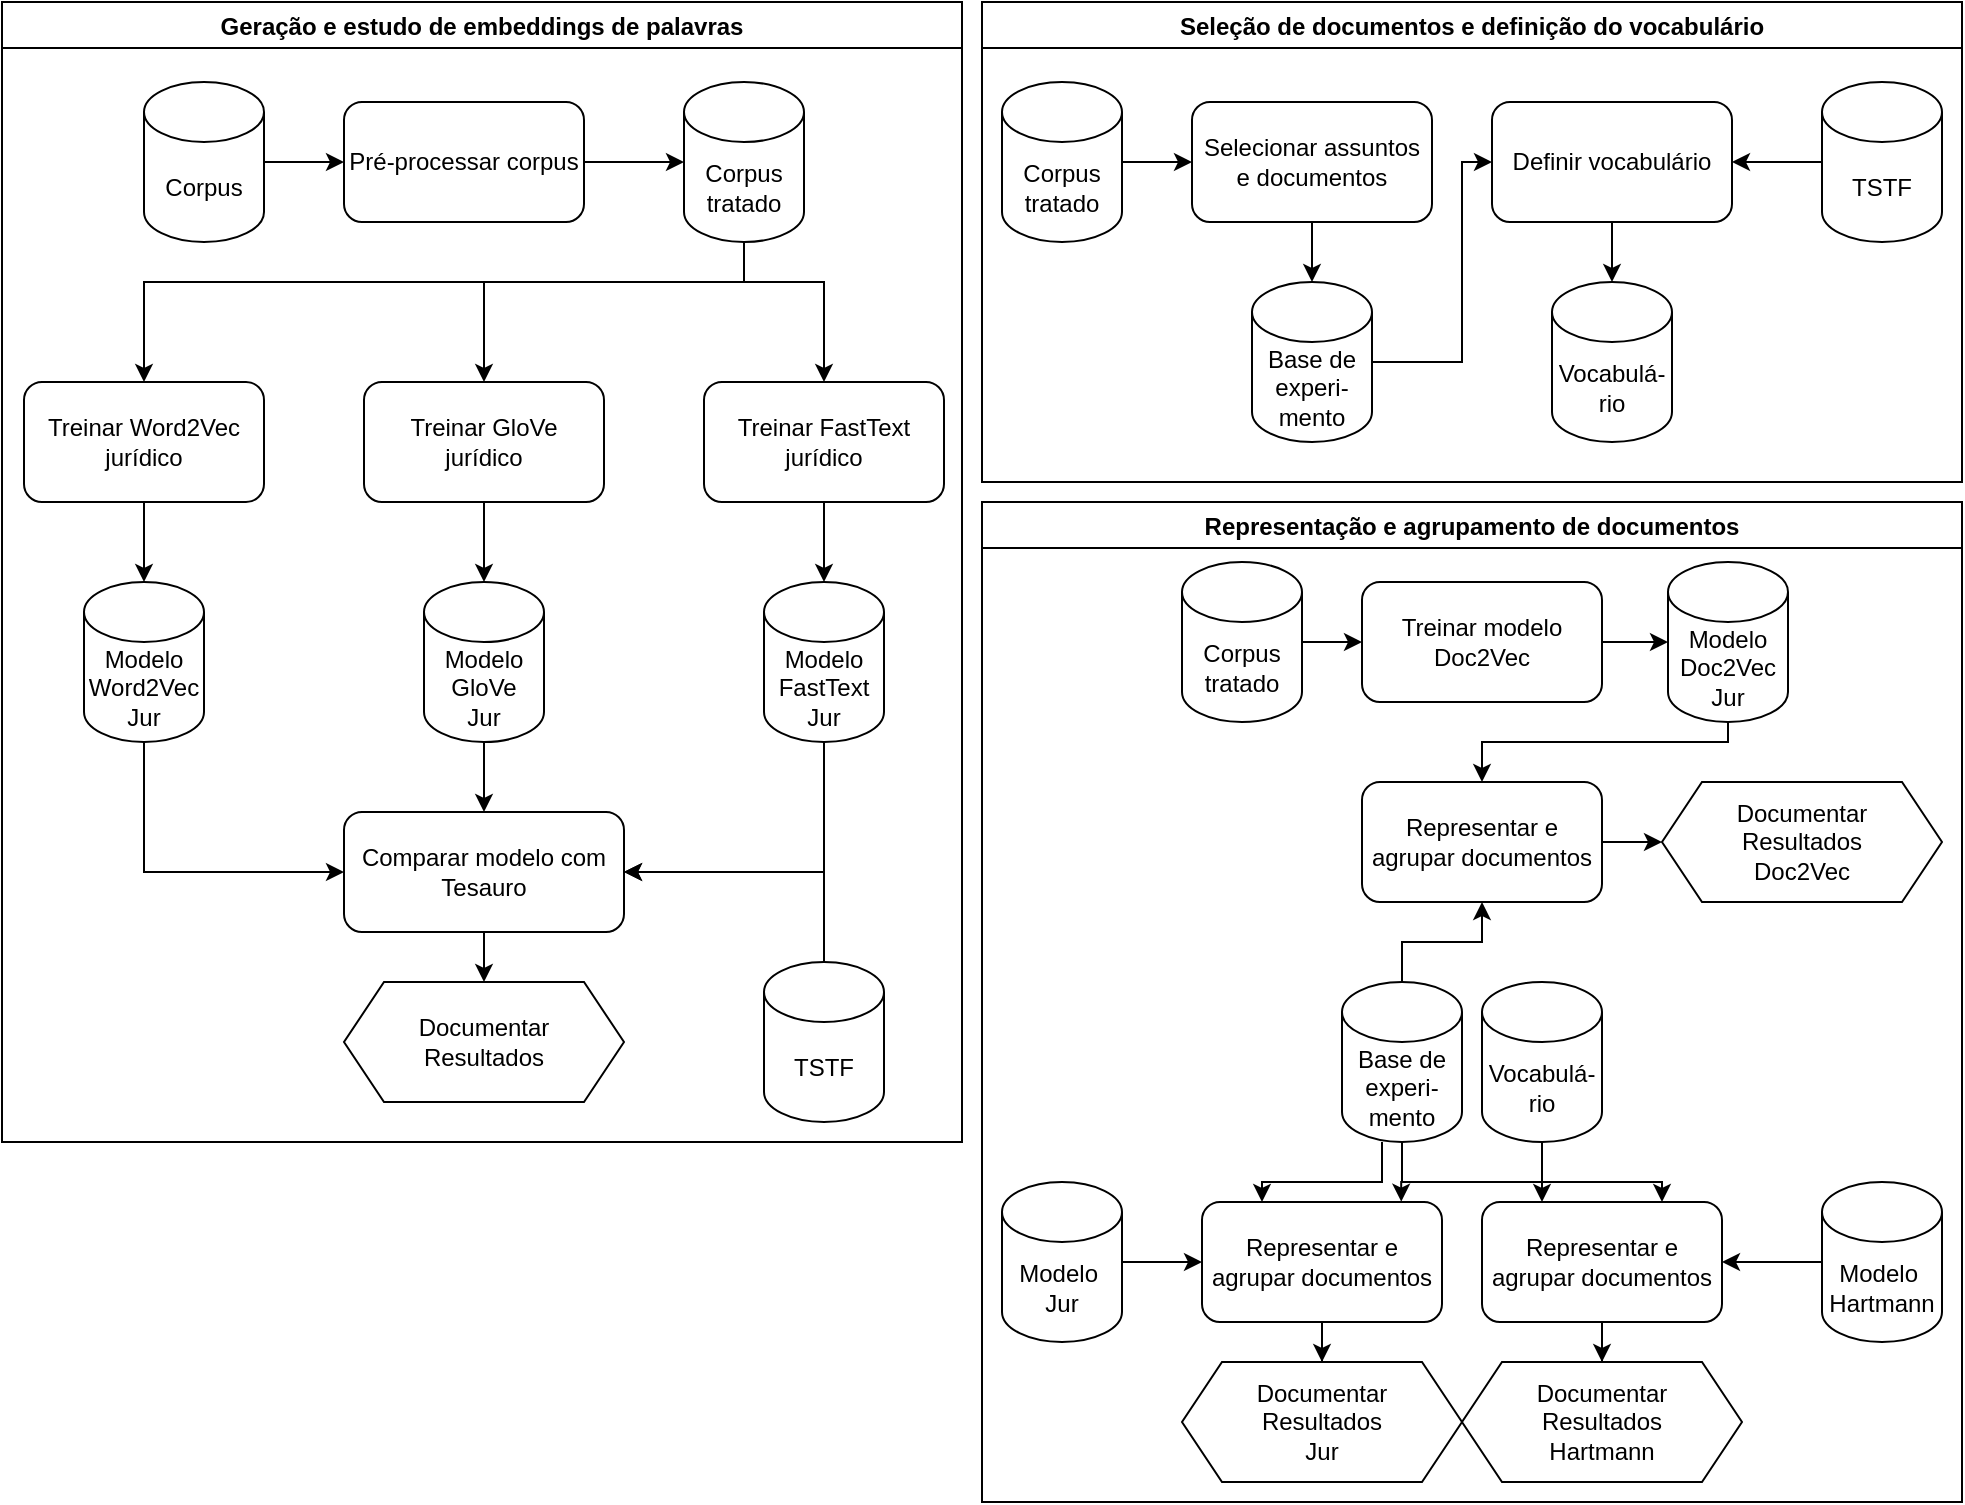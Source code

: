 <mxfile version="13.7.9" type="device"><diagram name="Page-1" id="74e2e168-ea6b-b213-b513-2b3c1d86103e"><mxGraphModel dx="1024" dy="592" grid="1" gridSize="10" guides="1" tooltips="1" connect="1" arrows="1" fold="1" page="1" pageScale="1" pageWidth="1100" pageHeight="850" background="#ffffff" math="0" shadow="0"><root><mxCell id="0"/><mxCell id="1" parent="0"/><mxCell id="FAHMVR5aeq3y2fKapGEs-3" style="edgeStyle=orthogonalEdgeStyle;rounded=0;orthogonalLoop=1;jettySize=auto;html=1;entryX=0;entryY=0.5;entryDx=0;entryDy=0;" edge="1" parent="1" source="FAHMVR5aeq3y2fKapGEs-1" target="FAHMVR5aeq3y2fKapGEs-2"><mxGeometry relative="1" as="geometry"/></mxCell><mxCell id="FAHMVR5aeq3y2fKapGEs-1" value="Corpus" style="shape=cylinder3;whiteSpace=wrap;html=1;boundedLbl=1;backgroundOutline=1;size=15;" vertex="1" parent="1"><mxGeometry x="81" y="60" width="60" height="80" as="geometry"/></mxCell><mxCell id="FAHMVR5aeq3y2fKapGEs-5" style="edgeStyle=orthogonalEdgeStyle;rounded=0;orthogonalLoop=1;jettySize=auto;html=1;exitX=1;exitY=0.5;exitDx=0;exitDy=0;entryX=0;entryY=0.5;entryDx=0;entryDy=0;entryPerimeter=0;" edge="1" parent="1" source="FAHMVR5aeq3y2fKapGEs-2" target="FAHMVR5aeq3y2fKapGEs-4"><mxGeometry relative="1" as="geometry"/></mxCell><mxCell id="FAHMVR5aeq3y2fKapGEs-2" value="Pré-processar corpus" style="rounded=1;whiteSpace=wrap;html=1;" vertex="1" parent="1"><mxGeometry x="181" y="70" width="120" height="60" as="geometry"/></mxCell><mxCell id="FAHMVR5aeq3y2fKapGEs-10" style="edgeStyle=orthogonalEdgeStyle;rounded=0;orthogonalLoop=1;jettySize=auto;html=1;" edge="1" parent="1" source="FAHMVR5aeq3y2fKapGEs-4" target="FAHMVR5aeq3y2fKapGEs-6"><mxGeometry relative="1" as="geometry"><Array as="points"><mxPoint x="381" y="160"/><mxPoint x="81" y="160"/></Array></mxGeometry></mxCell><mxCell id="FAHMVR5aeq3y2fKapGEs-12" style="edgeStyle=orthogonalEdgeStyle;rounded=0;orthogonalLoop=1;jettySize=auto;html=1;" edge="1" parent="1" source="FAHMVR5aeq3y2fKapGEs-4" target="FAHMVR5aeq3y2fKapGEs-7"><mxGeometry relative="1" as="geometry"><Array as="points"><mxPoint x="381" y="160"/><mxPoint x="251" y="160"/></Array></mxGeometry></mxCell><mxCell id="FAHMVR5aeq3y2fKapGEs-13" style="edgeStyle=orthogonalEdgeStyle;rounded=0;orthogonalLoop=1;jettySize=auto;html=1;entryX=0.5;entryY=0;entryDx=0;entryDy=0;" edge="1" parent="1" source="FAHMVR5aeq3y2fKapGEs-4" target="FAHMVR5aeq3y2fKapGEs-8"><mxGeometry relative="1" as="geometry"><Array as="points"><mxPoint x="381" y="160"/><mxPoint x="421" y="160"/></Array></mxGeometry></mxCell><mxCell id="FAHMVR5aeq3y2fKapGEs-4" value="Corpus&lt;br&gt;tratado" style="shape=cylinder3;whiteSpace=wrap;html=1;boundedLbl=1;backgroundOutline=1;size=15;" vertex="1" parent="1"><mxGeometry x="351" y="60" width="60" height="80" as="geometry"/></mxCell><mxCell id="FAHMVR5aeq3y2fKapGEs-20" style="edgeStyle=orthogonalEdgeStyle;rounded=0;orthogonalLoop=1;jettySize=auto;html=1;entryX=0.5;entryY=0;entryDx=0;entryDy=0;entryPerimeter=0;" edge="1" parent="1" source="FAHMVR5aeq3y2fKapGEs-6" target="FAHMVR5aeq3y2fKapGEs-17"><mxGeometry relative="1" as="geometry"/></mxCell><mxCell id="FAHMVR5aeq3y2fKapGEs-6" value="Treinar Word2Vec jurídico" style="rounded=1;whiteSpace=wrap;html=1;" vertex="1" parent="1"><mxGeometry x="21" y="210" width="120" height="60" as="geometry"/></mxCell><mxCell id="FAHMVR5aeq3y2fKapGEs-21" style="edgeStyle=orthogonalEdgeStyle;rounded=0;orthogonalLoop=1;jettySize=auto;html=1;" edge="1" parent="1" source="FAHMVR5aeq3y2fKapGEs-7" target="FAHMVR5aeq3y2fKapGEs-18"><mxGeometry relative="1" as="geometry"/></mxCell><mxCell id="FAHMVR5aeq3y2fKapGEs-7" value="Treinar GloVe &lt;br&gt;jurídico" style="rounded=1;whiteSpace=wrap;html=1;" vertex="1" parent="1"><mxGeometry x="191" y="210" width="120" height="60" as="geometry"/></mxCell><mxCell id="FAHMVR5aeq3y2fKapGEs-22" style="edgeStyle=orthogonalEdgeStyle;rounded=0;orthogonalLoop=1;jettySize=auto;html=1;" edge="1" parent="1" source="FAHMVR5aeq3y2fKapGEs-8" target="FAHMVR5aeq3y2fKapGEs-19"><mxGeometry relative="1" as="geometry"/></mxCell><mxCell id="FAHMVR5aeq3y2fKapGEs-8" value="Treinar FastText&lt;br&gt;jurídico" style="rounded=1;whiteSpace=wrap;html=1;" vertex="1" parent="1"><mxGeometry x="361" y="210" width="120" height="60" as="geometry"/></mxCell><mxCell id="FAHMVR5aeq3y2fKapGEs-28" style="edgeStyle=orthogonalEdgeStyle;rounded=0;orthogonalLoop=1;jettySize=auto;html=1;entryX=0.5;entryY=0;entryDx=0;entryDy=0;entryPerimeter=0;" edge="1" parent="1" source="FAHMVR5aeq3y2fKapGEs-9"><mxGeometry relative="1" as="geometry"><mxPoint x="251" y="510" as="targetPoint"/></mxGeometry></mxCell><mxCell id="FAHMVR5aeq3y2fKapGEs-9" value="Comparar modelo com Tesauro" style="rounded=1;whiteSpace=wrap;html=1;" vertex="1" parent="1"><mxGeometry x="181" y="425" width="140" height="60" as="geometry"/></mxCell><mxCell id="FAHMVR5aeq3y2fKapGEs-23" style="edgeStyle=orthogonalEdgeStyle;rounded=0;orthogonalLoop=1;jettySize=auto;html=1;entryX=0;entryY=0.5;entryDx=0;entryDy=0;exitX=0.5;exitY=1;exitDx=0;exitDy=0;exitPerimeter=0;" edge="1" parent="1" source="FAHMVR5aeq3y2fKapGEs-17" target="FAHMVR5aeq3y2fKapGEs-9"><mxGeometry relative="1" as="geometry"/></mxCell><mxCell id="FAHMVR5aeq3y2fKapGEs-17" value="Modelo Word2Vec&lt;br&gt;Jur" style="shape=cylinder3;whiteSpace=wrap;html=1;boundedLbl=1;backgroundOutline=1;size=15;" vertex="1" parent="1"><mxGeometry x="51" y="310" width="60" height="80" as="geometry"/></mxCell><mxCell id="FAHMVR5aeq3y2fKapGEs-24" style="edgeStyle=orthogonalEdgeStyle;rounded=0;orthogonalLoop=1;jettySize=auto;html=1;exitX=0.5;exitY=1;exitDx=0;exitDy=0;exitPerimeter=0;entryX=0.5;entryY=0;entryDx=0;entryDy=0;" edge="1" parent="1" source="FAHMVR5aeq3y2fKapGEs-18" target="FAHMVR5aeq3y2fKapGEs-9"><mxGeometry relative="1" as="geometry"/></mxCell><mxCell id="FAHMVR5aeq3y2fKapGEs-18" value="Modelo GloVe&lt;br&gt;Jur" style="shape=cylinder3;whiteSpace=wrap;html=1;boundedLbl=1;backgroundOutline=1;size=15;" vertex="1" parent="1"><mxGeometry x="221" y="310" width="60" height="80" as="geometry"/></mxCell><mxCell id="FAHMVR5aeq3y2fKapGEs-25" style="edgeStyle=orthogonalEdgeStyle;rounded=0;orthogonalLoop=1;jettySize=auto;html=1;exitX=0.5;exitY=1;exitDx=0;exitDy=0;exitPerimeter=0;entryX=1;entryY=0.5;entryDx=0;entryDy=0;" edge="1" parent="1" source="FAHMVR5aeq3y2fKapGEs-19" target="FAHMVR5aeq3y2fKapGEs-9"><mxGeometry relative="1" as="geometry"/></mxCell><mxCell id="FAHMVR5aeq3y2fKapGEs-19" value="Modelo FastText&lt;br&gt;Jur" style="shape=cylinder3;whiteSpace=wrap;html=1;boundedLbl=1;backgroundOutline=1;size=15;" vertex="1" parent="1"><mxGeometry x="391" y="310" width="60" height="80" as="geometry"/></mxCell><mxCell id="FAHMVR5aeq3y2fKapGEs-26" value="Geração e estudo de embeddings de palavras" style="swimlane;fillColor=#FFFFFF;" vertex="1" parent="1"><mxGeometry x="10" y="20" width="480" height="570" as="geometry"/></mxCell><mxCell id="FAHMVR5aeq3y2fKapGEs-29" value="Documentar&lt;br&gt;Resultados" style="shape=hexagon;perimeter=hexagonPerimeter2;whiteSpace=wrap;html=1;fixedSize=1;" vertex="1" parent="FAHMVR5aeq3y2fKapGEs-26"><mxGeometry x="171" y="490" width="140" height="60" as="geometry"/></mxCell><mxCell id="FAHMVR5aeq3y2fKapGEs-38" value="TSTF" style="shape=cylinder3;whiteSpace=wrap;html=1;boundedLbl=1;backgroundOutline=1;size=15;" vertex="1" parent="FAHMVR5aeq3y2fKapGEs-26"><mxGeometry x="381" y="480" width="60" height="80" as="geometry"/></mxCell><mxCell id="FAHMVR5aeq3y2fKapGEs-30" value="Seleção de documentos e definição do vocabulário" style="swimlane;fillColor=#FFFFFF;" vertex="1" parent="1"><mxGeometry x="500" y="20" width="490" height="240" as="geometry"/></mxCell><mxCell id="FAHMVR5aeq3y2fKapGEs-34" style="edgeStyle=orthogonalEdgeStyle;rounded=0;orthogonalLoop=1;jettySize=auto;html=1;entryX=0;entryY=0.5;entryDx=0;entryDy=0;" edge="1" parent="FAHMVR5aeq3y2fKapGEs-30" source="FAHMVR5aeq3y2fKapGEs-32" target="FAHMVR5aeq3y2fKapGEs-33"><mxGeometry relative="1" as="geometry"/></mxCell><mxCell id="FAHMVR5aeq3y2fKapGEs-32" value="Corpus&lt;br&gt;tratado" style="shape=cylinder3;whiteSpace=wrap;html=1;boundedLbl=1;backgroundOutline=1;size=15;" vertex="1" parent="FAHMVR5aeq3y2fKapGEs-30"><mxGeometry x="10" y="40" width="60" height="80" as="geometry"/></mxCell><mxCell id="FAHMVR5aeq3y2fKapGEs-36" style="edgeStyle=orthogonalEdgeStyle;rounded=0;orthogonalLoop=1;jettySize=auto;html=1;exitX=0.5;exitY=1;exitDx=0;exitDy=0;" edge="1" parent="FAHMVR5aeq3y2fKapGEs-30" source="FAHMVR5aeq3y2fKapGEs-33" target="FAHMVR5aeq3y2fKapGEs-35"><mxGeometry relative="1" as="geometry"/></mxCell><mxCell id="FAHMVR5aeq3y2fKapGEs-33" value="Selecionar assuntos e documentos" style="rounded=1;whiteSpace=wrap;html=1;" vertex="1" parent="FAHMVR5aeq3y2fKapGEs-30"><mxGeometry x="105" y="50" width="120" height="60" as="geometry"/></mxCell><mxCell id="FAHMVR5aeq3y2fKapGEs-44" style="edgeStyle=orthogonalEdgeStyle;rounded=0;orthogonalLoop=1;jettySize=auto;html=1;entryX=0;entryY=0.5;entryDx=0;entryDy=0;" edge="1" parent="FAHMVR5aeq3y2fKapGEs-30" source="FAHMVR5aeq3y2fKapGEs-35" target="FAHMVR5aeq3y2fKapGEs-37"><mxGeometry relative="1" as="geometry"><Array as="points"><mxPoint x="240" y="180"/><mxPoint x="240" y="80"/></Array></mxGeometry></mxCell><mxCell id="FAHMVR5aeq3y2fKapGEs-35" value="Base de experi-mento" style="shape=cylinder3;whiteSpace=wrap;html=1;boundedLbl=1;backgroundOutline=1;size=15;" vertex="1" parent="FAHMVR5aeq3y2fKapGEs-30"><mxGeometry x="135" y="140" width="60" height="80" as="geometry"/></mxCell><mxCell id="FAHMVR5aeq3y2fKapGEs-37" value="Definir vocabulário" style="rounded=1;whiteSpace=wrap;html=1;" vertex="1" parent="FAHMVR5aeq3y2fKapGEs-30"><mxGeometry x="255" y="50" width="120" height="60" as="geometry"/></mxCell><mxCell id="FAHMVR5aeq3y2fKapGEs-41" style="edgeStyle=orthogonalEdgeStyle;rounded=0;orthogonalLoop=1;jettySize=auto;html=1;entryX=1;entryY=0.5;entryDx=0;entryDy=0;" edge="1" parent="FAHMVR5aeq3y2fKapGEs-30" source="FAHMVR5aeq3y2fKapGEs-40" target="FAHMVR5aeq3y2fKapGEs-37"><mxGeometry relative="1" as="geometry"/></mxCell><mxCell id="FAHMVR5aeq3y2fKapGEs-40" value="TSTF" style="shape=cylinder3;whiteSpace=wrap;html=1;boundedLbl=1;backgroundOutline=1;size=15;" vertex="1" parent="FAHMVR5aeq3y2fKapGEs-30"><mxGeometry x="420" y="40" width="60" height="80" as="geometry"/></mxCell><mxCell id="FAHMVR5aeq3y2fKapGEs-43" value="Vocabulá-&lt;br&gt;rio" style="shape=cylinder3;whiteSpace=wrap;html=1;boundedLbl=1;backgroundOutline=1;size=15;" vertex="1" parent="FAHMVR5aeq3y2fKapGEs-30"><mxGeometry x="285" y="140" width="60" height="80" as="geometry"/></mxCell><mxCell id="FAHMVR5aeq3y2fKapGEs-42" style="edgeStyle=orthogonalEdgeStyle;rounded=0;orthogonalLoop=1;jettySize=auto;html=1;entryX=0.5;entryY=0;entryDx=0;entryDy=0;entryPerimeter=0;" edge="1" parent="FAHMVR5aeq3y2fKapGEs-30" source="FAHMVR5aeq3y2fKapGEs-37" target="FAHMVR5aeq3y2fKapGEs-43"><mxGeometry relative="1" as="geometry"><mxPoint x="315" y="140" as="targetPoint"/></mxGeometry></mxCell><mxCell id="FAHMVR5aeq3y2fKapGEs-39" style="edgeStyle=orthogonalEdgeStyle;rounded=0;orthogonalLoop=1;jettySize=auto;html=1;entryX=1;entryY=0.5;entryDx=0;entryDy=0;exitX=0.5;exitY=0;exitDx=0;exitDy=0;exitPerimeter=0;" edge="1" parent="1" source="FAHMVR5aeq3y2fKapGEs-38" target="FAHMVR5aeq3y2fKapGEs-9"><mxGeometry relative="1" as="geometry"/></mxCell><mxCell id="FAHMVR5aeq3y2fKapGEs-45" value="Representação e agrupamento de documentos" style="swimlane;fillColor=#FFFFFF;" vertex="1" parent="1"><mxGeometry x="500" y="270" width="490" height="500" as="geometry"/></mxCell><mxCell id="FAHMVR5aeq3y2fKapGEs-62" style="edgeStyle=orthogonalEdgeStyle;rounded=0;orthogonalLoop=1;jettySize=auto;html=1;entryX=0.25;entryY=0;entryDx=0;entryDy=0;" edge="1" parent="FAHMVR5aeq3y2fKapGEs-45" source="FAHMVR5aeq3y2fKapGEs-57" target="FAHMVR5aeq3y2fKapGEs-59"><mxGeometry relative="1" as="geometry"><Array as="points"><mxPoint x="200" y="340"/><mxPoint x="140" y="340"/></Array></mxGeometry></mxCell><mxCell id="FAHMVR5aeq3y2fKapGEs-67" style="edgeStyle=orthogonalEdgeStyle;rounded=0;orthogonalLoop=1;jettySize=auto;html=1;entryX=0.25;entryY=0;entryDx=0;entryDy=0;exitX=0.5;exitY=1;exitDx=0;exitDy=0;exitPerimeter=0;" edge="1" parent="FAHMVR5aeq3y2fKapGEs-45" source="FAHMVR5aeq3y2fKapGEs-57" target="FAHMVR5aeq3y2fKapGEs-66"><mxGeometry relative="1" as="geometry"><Array as="points"><mxPoint x="210" y="340"/><mxPoint x="280" y="340"/></Array></mxGeometry></mxCell><mxCell id="FAHMVR5aeq3y2fKapGEs-81" style="edgeStyle=orthogonalEdgeStyle;rounded=0;orthogonalLoop=1;jettySize=auto;html=1;entryX=0.5;entryY=1;entryDx=0;entryDy=0;" edge="1" parent="FAHMVR5aeq3y2fKapGEs-45" source="FAHMVR5aeq3y2fKapGEs-57" target="FAHMVR5aeq3y2fKapGEs-79"><mxGeometry relative="1" as="geometry"/></mxCell><mxCell id="FAHMVR5aeq3y2fKapGEs-57" value="Base de experi-mento" style="shape=cylinder3;whiteSpace=wrap;html=1;boundedLbl=1;backgroundOutline=1;size=15;" vertex="1" parent="FAHMVR5aeq3y2fKapGEs-45"><mxGeometry x="180" y="240" width="60" height="80" as="geometry"/></mxCell><mxCell id="FAHMVR5aeq3y2fKapGEs-63" style="edgeStyle=orthogonalEdgeStyle;rounded=0;orthogonalLoop=1;jettySize=auto;html=1;entryX=0.83;entryY=-0.003;entryDx=0;entryDy=0;entryPerimeter=0;exitX=0.5;exitY=1;exitDx=0;exitDy=0;exitPerimeter=0;" edge="1" parent="FAHMVR5aeq3y2fKapGEs-45" source="FAHMVR5aeq3y2fKapGEs-58" target="FAHMVR5aeq3y2fKapGEs-59"><mxGeometry relative="1" as="geometry"><Array as="points"><mxPoint x="280" y="340"/><mxPoint x="210" y="340"/></Array></mxGeometry></mxCell><mxCell id="FAHMVR5aeq3y2fKapGEs-68" style="edgeStyle=orthogonalEdgeStyle;rounded=0;orthogonalLoop=1;jettySize=auto;html=1;entryX=0.75;entryY=0;entryDx=0;entryDy=0;" edge="1" parent="FAHMVR5aeq3y2fKapGEs-45" source="FAHMVR5aeq3y2fKapGEs-58" target="FAHMVR5aeq3y2fKapGEs-66"><mxGeometry relative="1" as="geometry"><Array as="points"><mxPoint x="280" y="340"/><mxPoint x="340" y="340"/></Array></mxGeometry></mxCell><mxCell id="FAHMVR5aeq3y2fKapGEs-58" value="Vocabulá-&lt;br&gt;rio" style="shape=cylinder3;whiteSpace=wrap;html=1;boundedLbl=1;backgroundOutline=1;size=15;" vertex="1" parent="FAHMVR5aeq3y2fKapGEs-45"><mxGeometry x="250" y="240" width="60" height="80" as="geometry"/></mxCell><mxCell id="FAHMVR5aeq3y2fKapGEs-72" style="edgeStyle=orthogonalEdgeStyle;rounded=0;orthogonalLoop=1;jettySize=auto;html=1;" edge="1" parent="FAHMVR5aeq3y2fKapGEs-45" source="FAHMVR5aeq3y2fKapGEs-59" target="FAHMVR5aeq3y2fKapGEs-69"><mxGeometry relative="1" as="geometry"/></mxCell><mxCell id="FAHMVR5aeq3y2fKapGEs-59" value="Representar e agrupar documentos" style="rounded=1;whiteSpace=wrap;html=1;" vertex="1" parent="FAHMVR5aeq3y2fKapGEs-45"><mxGeometry x="110" y="350" width="120" height="60" as="geometry"/></mxCell><mxCell id="FAHMVR5aeq3y2fKapGEs-61" style="edgeStyle=orthogonalEdgeStyle;rounded=0;orthogonalLoop=1;jettySize=auto;html=1;entryX=0;entryY=0.5;entryDx=0;entryDy=0;" edge="1" parent="FAHMVR5aeq3y2fKapGEs-45" source="FAHMVR5aeq3y2fKapGEs-60" target="FAHMVR5aeq3y2fKapGEs-59"><mxGeometry relative="1" as="geometry"/></mxCell><mxCell id="FAHMVR5aeq3y2fKapGEs-60" value="Modelo&amp;nbsp;&lt;br&gt;Jur" style="shape=cylinder3;whiteSpace=wrap;html=1;boundedLbl=1;backgroundOutline=1;size=15;" vertex="1" parent="FAHMVR5aeq3y2fKapGEs-45"><mxGeometry x="10" y="340" width="60" height="80" as="geometry"/></mxCell><mxCell id="FAHMVR5aeq3y2fKapGEs-65" style="edgeStyle=orthogonalEdgeStyle;rounded=0;orthogonalLoop=1;jettySize=auto;html=1;entryX=1;entryY=0.5;entryDx=0;entryDy=0;" edge="1" parent="FAHMVR5aeq3y2fKapGEs-45" source="FAHMVR5aeq3y2fKapGEs-64" target="FAHMVR5aeq3y2fKapGEs-66"><mxGeometry relative="1" as="geometry"><mxPoint x="350" y="380" as="targetPoint"/></mxGeometry></mxCell><mxCell id="FAHMVR5aeq3y2fKapGEs-64" value="Modelo&amp;nbsp;&lt;br&gt;Hartmann" style="shape=cylinder3;whiteSpace=wrap;html=1;boundedLbl=1;backgroundOutline=1;size=15;" vertex="1" parent="FAHMVR5aeq3y2fKapGEs-45"><mxGeometry x="420" y="340" width="60" height="80" as="geometry"/></mxCell><mxCell id="FAHMVR5aeq3y2fKapGEs-71" style="edgeStyle=orthogonalEdgeStyle;rounded=0;orthogonalLoop=1;jettySize=auto;html=1;" edge="1" parent="FAHMVR5aeq3y2fKapGEs-45" source="FAHMVR5aeq3y2fKapGEs-66" target="FAHMVR5aeq3y2fKapGEs-70"><mxGeometry relative="1" as="geometry"/></mxCell><mxCell id="FAHMVR5aeq3y2fKapGEs-66" value="Representar e agrupar documentos" style="rounded=1;whiteSpace=wrap;html=1;" vertex="1" parent="FAHMVR5aeq3y2fKapGEs-45"><mxGeometry x="250" y="350" width="120" height="60" as="geometry"/></mxCell><mxCell id="FAHMVR5aeq3y2fKapGEs-69" value="Documentar&lt;br&gt;Resultados&lt;br&gt;Jur" style="shape=hexagon;perimeter=hexagonPerimeter2;whiteSpace=wrap;html=1;fixedSize=1;" vertex="1" parent="FAHMVR5aeq3y2fKapGEs-45"><mxGeometry x="100" y="430" width="140" height="60" as="geometry"/></mxCell><mxCell id="FAHMVR5aeq3y2fKapGEs-70" value="Documentar&lt;br&gt;Resultados&lt;br&gt;Hartmann" style="shape=hexagon;perimeter=hexagonPerimeter2;whiteSpace=wrap;html=1;fixedSize=1;" vertex="1" parent="FAHMVR5aeq3y2fKapGEs-45"><mxGeometry x="240" y="430" width="140" height="60" as="geometry"/></mxCell><mxCell id="FAHMVR5aeq3y2fKapGEs-78" style="edgeStyle=orthogonalEdgeStyle;rounded=0;orthogonalLoop=1;jettySize=auto;html=1;entryX=0;entryY=0.5;entryDx=0;entryDy=0;entryPerimeter=0;" edge="1" parent="FAHMVR5aeq3y2fKapGEs-45" source="FAHMVR5aeq3y2fKapGEs-74" target="FAHMVR5aeq3y2fKapGEs-77"><mxGeometry relative="1" as="geometry"/></mxCell><mxCell id="FAHMVR5aeq3y2fKapGEs-74" value="Treinar modelo Doc2Vec" style="rounded=1;whiteSpace=wrap;html=1;" vertex="1" parent="FAHMVR5aeq3y2fKapGEs-45"><mxGeometry x="190" y="40" width="120" height="60" as="geometry"/></mxCell><mxCell id="FAHMVR5aeq3y2fKapGEs-76" style="edgeStyle=orthogonalEdgeStyle;rounded=0;orthogonalLoop=1;jettySize=auto;html=1;" edge="1" parent="FAHMVR5aeq3y2fKapGEs-45" source="FAHMVR5aeq3y2fKapGEs-75" target="FAHMVR5aeq3y2fKapGEs-74"><mxGeometry relative="1" as="geometry"/></mxCell><mxCell id="FAHMVR5aeq3y2fKapGEs-75" value="Corpus&lt;br&gt;tratado" style="shape=cylinder3;whiteSpace=wrap;html=1;boundedLbl=1;backgroundOutline=1;size=15;" vertex="1" parent="FAHMVR5aeq3y2fKapGEs-45"><mxGeometry x="100" y="30" width="60" height="80" as="geometry"/></mxCell><mxCell id="FAHMVR5aeq3y2fKapGEs-80" style="edgeStyle=orthogonalEdgeStyle;rounded=0;orthogonalLoop=1;jettySize=auto;html=1;entryX=0.5;entryY=0;entryDx=0;entryDy=0;" edge="1" parent="FAHMVR5aeq3y2fKapGEs-45" source="FAHMVR5aeq3y2fKapGEs-77" target="FAHMVR5aeq3y2fKapGEs-79"><mxGeometry relative="1" as="geometry"><Array as="points"><mxPoint x="373" y="120"/><mxPoint x="250" y="120"/></Array></mxGeometry></mxCell><mxCell id="FAHMVR5aeq3y2fKapGEs-77" value="Modelo&lt;br&gt;Doc2Vec&lt;br&gt;Jur" style="shape=cylinder3;whiteSpace=wrap;html=1;boundedLbl=1;backgroundOutline=1;size=15;" vertex="1" parent="FAHMVR5aeq3y2fKapGEs-45"><mxGeometry x="343" y="30" width="60" height="80" as="geometry"/></mxCell><mxCell id="FAHMVR5aeq3y2fKapGEs-83" style="edgeStyle=orthogonalEdgeStyle;rounded=0;orthogonalLoop=1;jettySize=auto;html=1;entryX=0;entryY=0.5;entryDx=0;entryDy=0;" edge="1" parent="FAHMVR5aeq3y2fKapGEs-45" source="FAHMVR5aeq3y2fKapGEs-79" target="FAHMVR5aeq3y2fKapGEs-82"><mxGeometry relative="1" as="geometry"/></mxCell><mxCell id="FAHMVR5aeq3y2fKapGEs-79" value="Representar e agrupar documentos" style="rounded=1;whiteSpace=wrap;html=1;" vertex="1" parent="FAHMVR5aeq3y2fKapGEs-45"><mxGeometry x="190" y="140" width="120" height="60" as="geometry"/></mxCell><mxCell id="FAHMVR5aeq3y2fKapGEs-82" value="Documentar&lt;br&gt;Resultados&lt;br&gt;Doc2Vec" style="shape=hexagon;perimeter=hexagonPerimeter2;whiteSpace=wrap;html=1;fixedSize=1;" vertex="1" parent="FAHMVR5aeq3y2fKapGEs-45"><mxGeometry x="340" y="140" width="140" height="60" as="geometry"/></mxCell></root></mxGraphModel></diagram></mxfile>